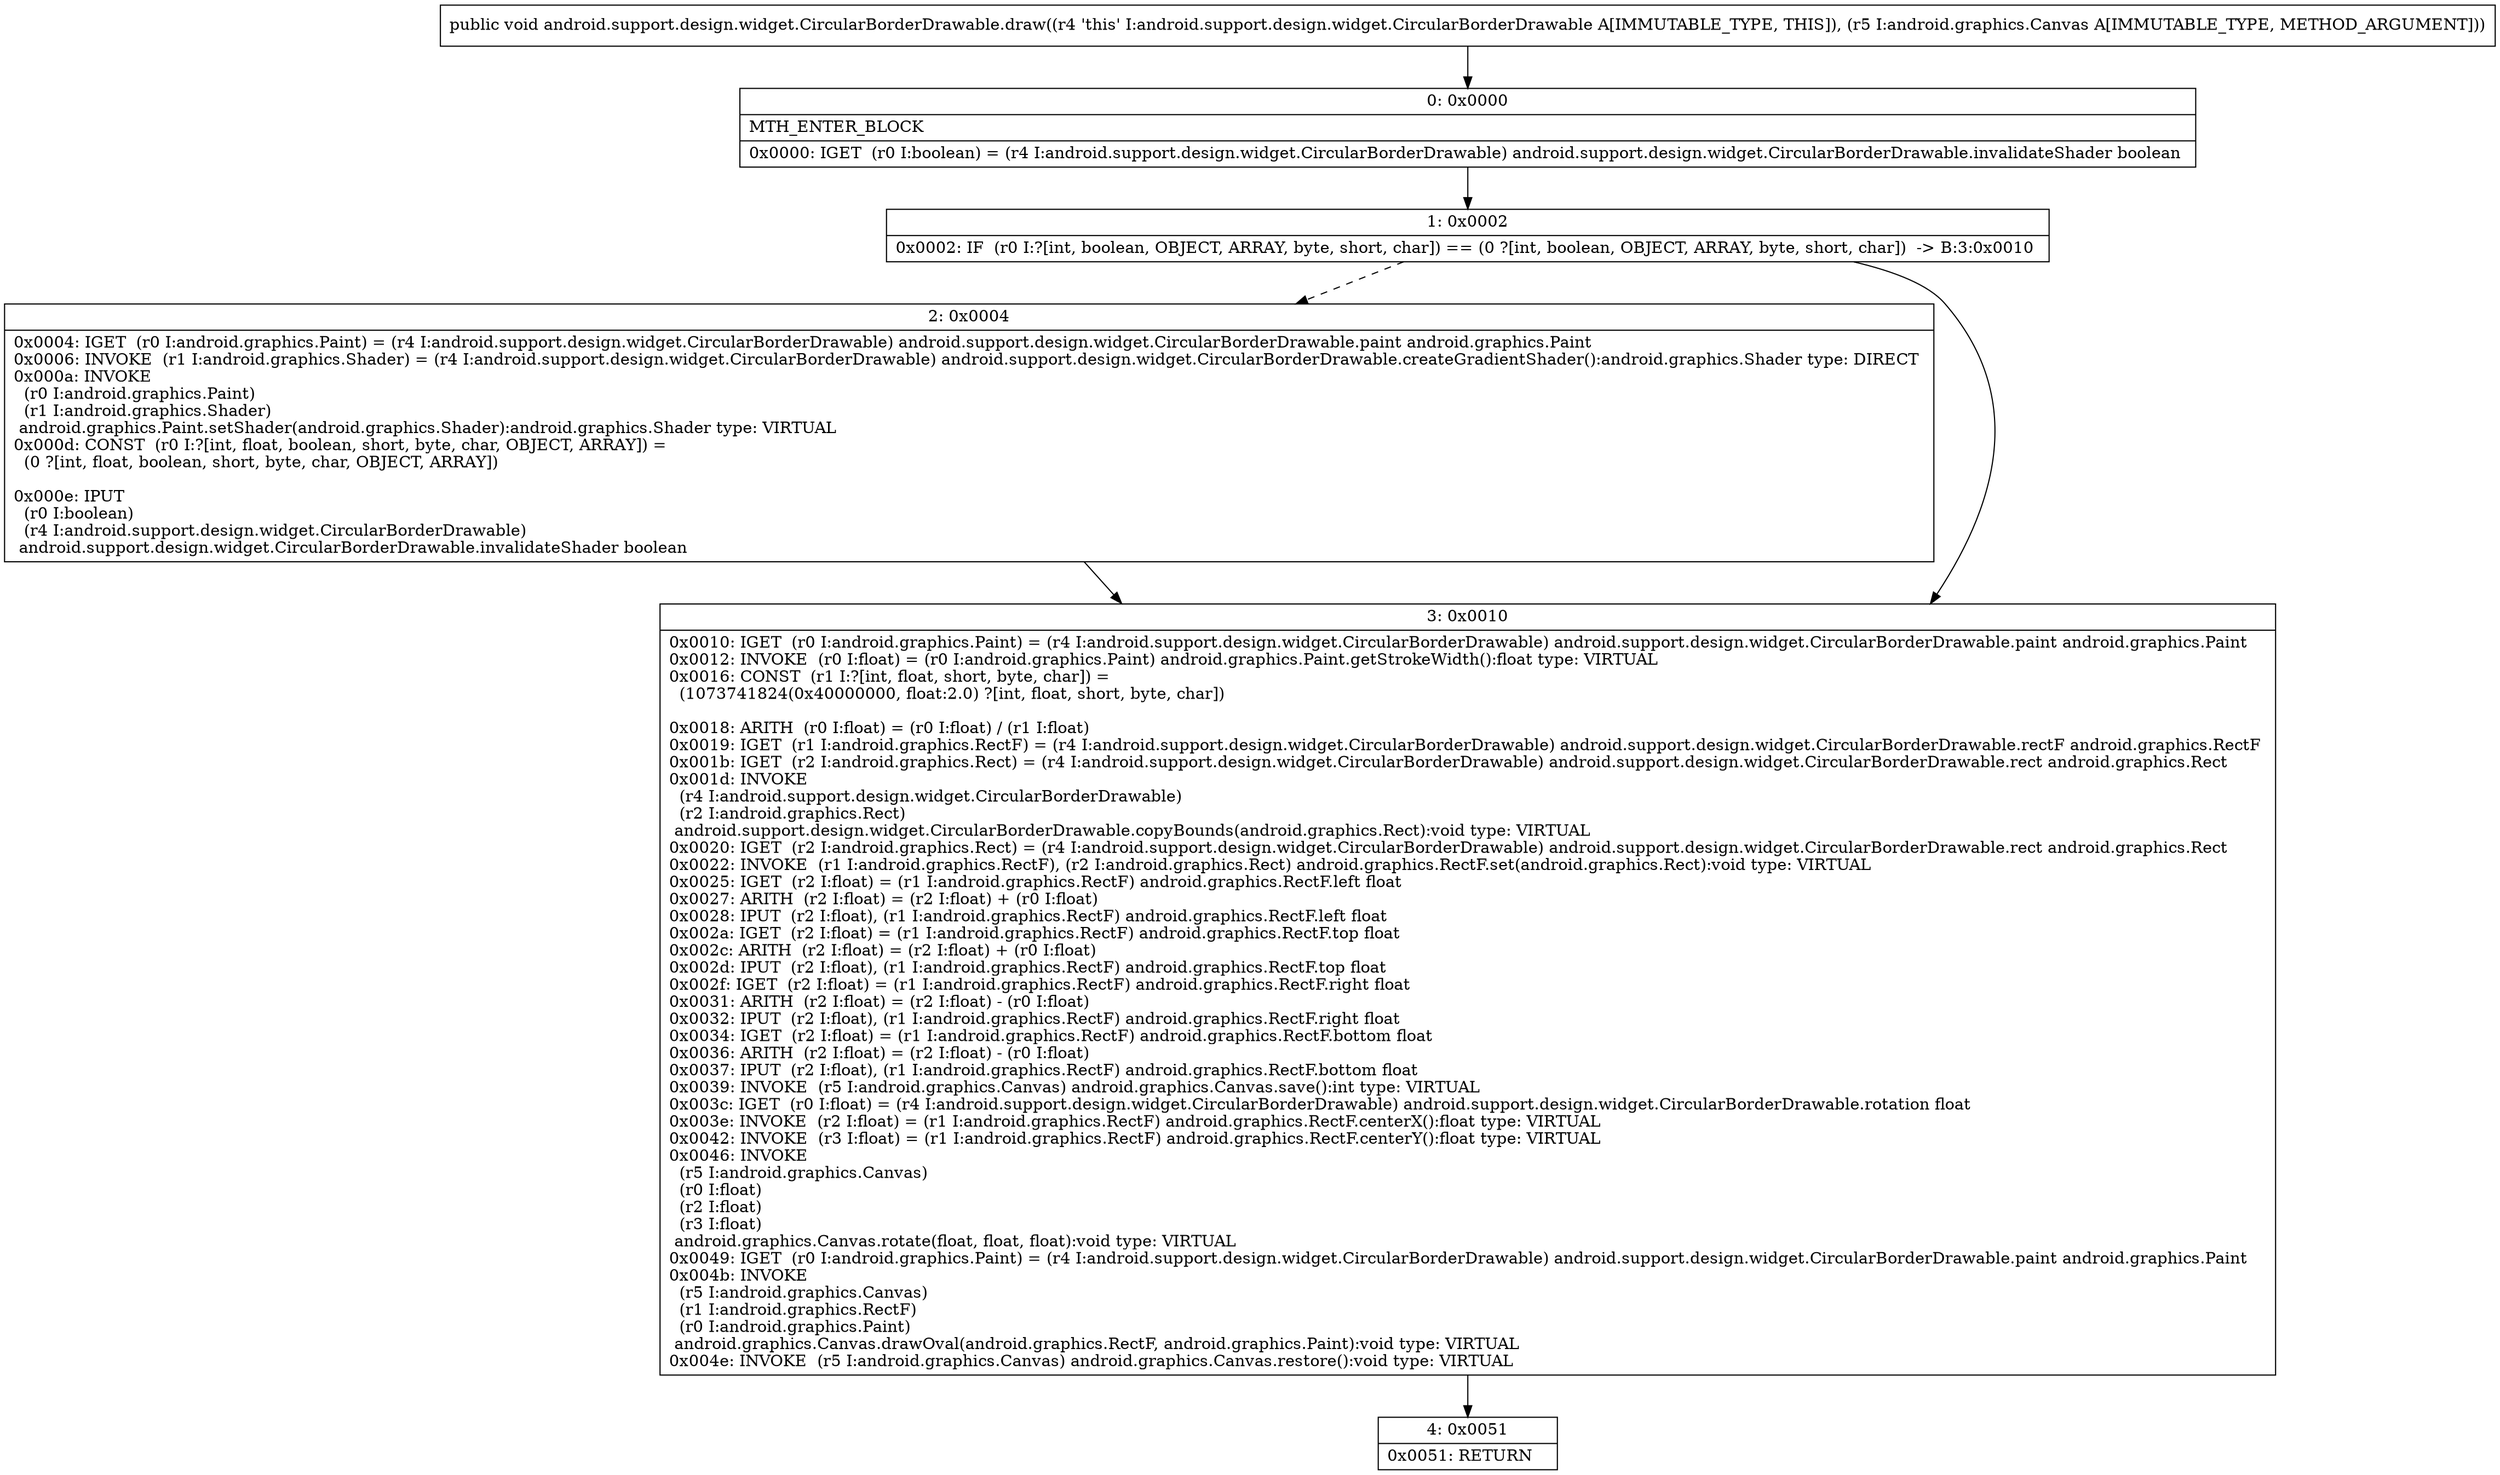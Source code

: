 digraph "CFG forandroid.support.design.widget.CircularBorderDrawable.draw(Landroid\/graphics\/Canvas;)V" {
Node_0 [shape=record,label="{0\:\ 0x0000|MTH_ENTER_BLOCK\l|0x0000: IGET  (r0 I:boolean) = (r4 I:android.support.design.widget.CircularBorderDrawable) android.support.design.widget.CircularBorderDrawable.invalidateShader boolean \l}"];
Node_1 [shape=record,label="{1\:\ 0x0002|0x0002: IF  (r0 I:?[int, boolean, OBJECT, ARRAY, byte, short, char]) == (0 ?[int, boolean, OBJECT, ARRAY, byte, short, char])  \-\> B:3:0x0010 \l}"];
Node_2 [shape=record,label="{2\:\ 0x0004|0x0004: IGET  (r0 I:android.graphics.Paint) = (r4 I:android.support.design.widget.CircularBorderDrawable) android.support.design.widget.CircularBorderDrawable.paint android.graphics.Paint \l0x0006: INVOKE  (r1 I:android.graphics.Shader) = (r4 I:android.support.design.widget.CircularBorderDrawable) android.support.design.widget.CircularBorderDrawable.createGradientShader():android.graphics.Shader type: DIRECT \l0x000a: INVOKE  \l  (r0 I:android.graphics.Paint)\l  (r1 I:android.graphics.Shader)\l android.graphics.Paint.setShader(android.graphics.Shader):android.graphics.Shader type: VIRTUAL \l0x000d: CONST  (r0 I:?[int, float, boolean, short, byte, char, OBJECT, ARRAY]) = \l  (0 ?[int, float, boolean, short, byte, char, OBJECT, ARRAY])\l \l0x000e: IPUT  \l  (r0 I:boolean)\l  (r4 I:android.support.design.widget.CircularBorderDrawable)\l android.support.design.widget.CircularBorderDrawable.invalidateShader boolean \l}"];
Node_3 [shape=record,label="{3\:\ 0x0010|0x0010: IGET  (r0 I:android.graphics.Paint) = (r4 I:android.support.design.widget.CircularBorderDrawable) android.support.design.widget.CircularBorderDrawable.paint android.graphics.Paint \l0x0012: INVOKE  (r0 I:float) = (r0 I:android.graphics.Paint) android.graphics.Paint.getStrokeWidth():float type: VIRTUAL \l0x0016: CONST  (r1 I:?[int, float, short, byte, char]) = \l  (1073741824(0x40000000, float:2.0) ?[int, float, short, byte, char])\l \l0x0018: ARITH  (r0 I:float) = (r0 I:float) \/ (r1 I:float) \l0x0019: IGET  (r1 I:android.graphics.RectF) = (r4 I:android.support.design.widget.CircularBorderDrawable) android.support.design.widget.CircularBorderDrawable.rectF android.graphics.RectF \l0x001b: IGET  (r2 I:android.graphics.Rect) = (r4 I:android.support.design.widget.CircularBorderDrawable) android.support.design.widget.CircularBorderDrawable.rect android.graphics.Rect \l0x001d: INVOKE  \l  (r4 I:android.support.design.widget.CircularBorderDrawable)\l  (r2 I:android.graphics.Rect)\l android.support.design.widget.CircularBorderDrawable.copyBounds(android.graphics.Rect):void type: VIRTUAL \l0x0020: IGET  (r2 I:android.graphics.Rect) = (r4 I:android.support.design.widget.CircularBorderDrawable) android.support.design.widget.CircularBorderDrawable.rect android.graphics.Rect \l0x0022: INVOKE  (r1 I:android.graphics.RectF), (r2 I:android.graphics.Rect) android.graphics.RectF.set(android.graphics.Rect):void type: VIRTUAL \l0x0025: IGET  (r2 I:float) = (r1 I:android.graphics.RectF) android.graphics.RectF.left float \l0x0027: ARITH  (r2 I:float) = (r2 I:float) + (r0 I:float) \l0x0028: IPUT  (r2 I:float), (r1 I:android.graphics.RectF) android.graphics.RectF.left float \l0x002a: IGET  (r2 I:float) = (r1 I:android.graphics.RectF) android.graphics.RectF.top float \l0x002c: ARITH  (r2 I:float) = (r2 I:float) + (r0 I:float) \l0x002d: IPUT  (r2 I:float), (r1 I:android.graphics.RectF) android.graphics.RectF.top float \l0x002f: IGET  (r2 I:float) = (r1 I:android.graphics.RectF) android.graphics.RectF.right float \l0x0031: ARITH  (r2 I:float) = (r2 I:float) \- (r0 I:float) \l0x0032: IPUT  (r2 I:float), (r1 I:android.graphics.RectF) android.graphics.RectF.right float \l0x0034: IGET  (r2 I:float) = (r1 I:android.graphics.RectF) android.graphics.RectF.bottom float \l0x0036: ARITH  (r2 I:float) = (r2 I:float) \- (r0 I:float) \l0x0037: IPUT  (r2 I:float), (r1 I:android.graphics.RectF) android.graphics.RectF.bottom float \l0x0039: INVOKE  (r5 I:android.graphics.Canvas) android.graphics.Canvas.save():int type: VIRTUAL \l0x003c: IGET  (r0 I:float) = (r4 I:android.support.design.widget.CircularBorderDrawable) android.support.design.widget.CircularBorderDrawable.rotation float \l0x003e: INVOKE  (r2 I:float) = (r1 I:android.graphics.RectF) android.graphics.RectF.centerX():float type: VIRTUAL \l0x0042: INVOKE  (r3 I:float) = (r1 I:android.graphics.RectF) android.graphics.RectF.centerY():float type: VIRTUAL \l0x0046: INVOKE  \l  (r5 I:android.graphics.Canvas)\l  (r0 I:float)\l  (r2 I:float)\l  (r3 I:float)\l android.graphics.Canvas.rotate(float, float, float):void type: VIRTUAL \l0x0049: IGET  (r0 I:android.graphics.Paint) = (r4 I:android.support.design.widget.CircularBorderDrawable) android.support.design.widget.CircularBorderDrawable.paint android.graphics.Paint \l0x004b: INVOKE  \l  (r5 I:android.graphics.Canvas)\l  (r1 I:android.graphics.RectF)\l  (r0 I:android.graphics.Paint)\l android.graphics.Canvas.drawOval(android.graphics.RectF, android.graphics.Paint):void type: VIRTUAL \l0x004e: INVOKE  (r5 I:android.graphics.Canvas) android.graphics.Canvas.restore():void type: VIRTUAL \l}"];
Node_4 [shape=record,label="{4\:\ 0x0051|0x0051: RETURN   \l}"];
MethodNode[shape=record,label="{public void android.support.design.widget.CircularBorderDrawable.draw((r4 'this' I:android.support.design.widget.CircularBorderDrawable A[IMMUTABLE_TYPE, THIS]), (r5 I:android.graphics.Canvas A[IMMUTABLE_TYPE, METHOD_ARGUMENT])) }"];
MethodNode -> Node_0;
Node_0 -> Node_1;
Node_1 -> Node_2[style=dashed];
Node_1 -> Node_3;
Node_2 -> Node_3;
Node_3 -> Node_4;
}

